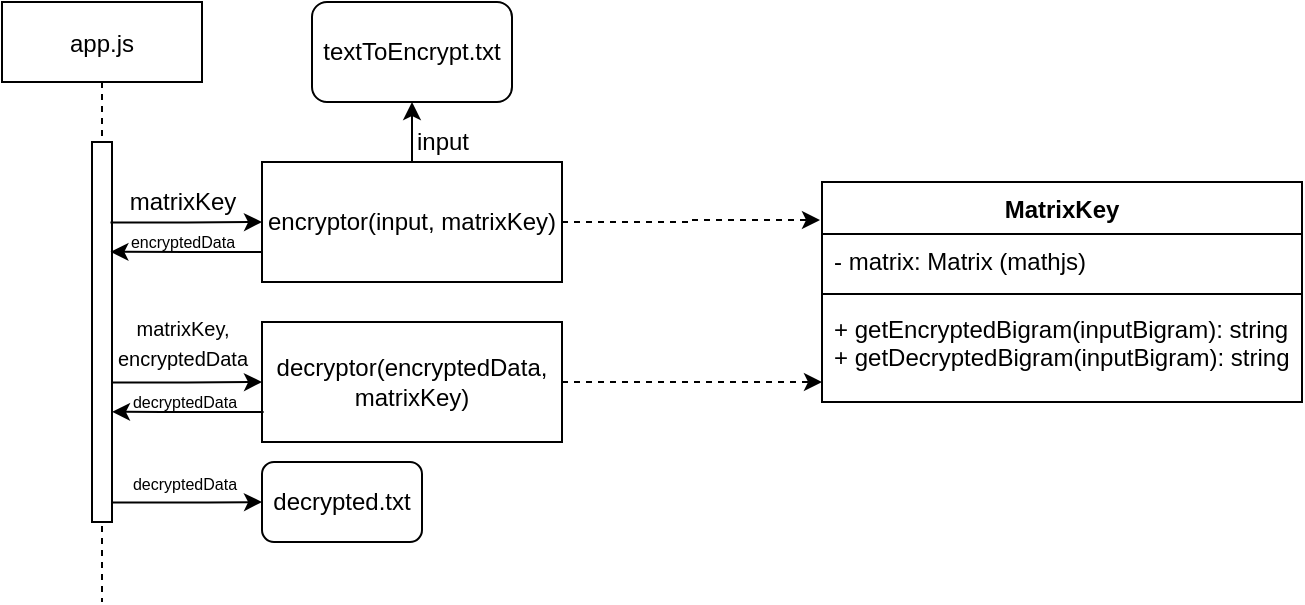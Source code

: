 <mxfile version="14.5.3" type="github">
  <diagram id="HDUh8KFkc2XfVKM-5Clk" name="Page-1">
    <mxGraphModel dx="981" dy="526" grid="1" gridSize="10" guides="1" tooltips="1" connect="1" arrows="1" fold="1" page="1" pageScale="1" pageWidth="850" pageHeight="1100" math="0" shadow="0">
      <root>
        <mxCell id="0" />
        <mxCell id="1" parent="0" />
        <mxCell id="aaAcOVI4jzEFAjLfSlic-1" value="app.js" style="shape=umlLifeline;perimeter=lifelinePerimeter;container=1;collapsible=0;recursiveResize=0;rounded=0;shadow=0;strokeWidth=1;" vertex="1" parent="1">
          <mxGeometry x="110" y="150" width="100" height="300" as="geometry" />
        </mxCell>
        <mxCell id="aaAcOVI4jzEFAjLfSlic-2" value="" style="points=[];perimeter=orthogonalPerimeter;rounded=0;shadow=0;strokeWidth=1;" vertex="1" parent="aaAcOVI4jzEFAjLfSlic-1">
          <mxGeometry x="45" y="70" width="10" height="190" as="geometry" />
        </mxCell>
        <mxCell id="aaAcOVI4jzEFAjLfSlic-3" style="edgeStyle=orthogonalEdgeStyle;rounded=0;orthogonalLoop=1;jettySize=auto;html=1;exitX=0.923;exitY=0.212;exitDx=0;exitDy=0;exitPerimeter=0;entryX=0;entryY=0.5;entryDx=0;entryDy=0;" edge="1" parent="1" source="aaAcOVI4jzEFAjLfSlic-2" target="aaAcOVI4jzEFAjLfSlic-7">
          <mxGeometry relative="1" as="geometry">
            <mxPoint x="240" y="260" as="targetPoint" />
            <mxPoint x="170" y="260" as="sourcePoint" />
          </mxGeometry>
        </mxCell>
        <mxCell id="aaAcOVI4jzEFAjLfSlic-4" style="edgeStyle=orthogonalEdgeStyle;rounded=0;orthogonalLoop=1;jettySize=auto;html=1;entryX=0.5;entryY=1;entryDx=0;entryDy=0;" edge="1" parent="1" source="aaAcOVI4jzEFAjLfSlic-7" target="aaAcOVI4jzEFAjLfSlic-8">
          <mxGeometry relative="1" as="geometry" />
        </mxCell>
        <mxCell id="aaAcOVI4jzEFAjLfSlic-5" style="edgeStyle=orthogonalEdgeStyle;rounded=0;orthogonalLoop=1;jettySize=auto;html=1;exitX=0;exitY=0.75;exitDx=0;exitDy=0;entryX=0.92;entryY=0.289;entryDx=0;entryDy=0;entryPerimeter=0;" edge="1" parent="1" source="aaAcOVI4jzEFAjLfSlic-7" target="aaAcOVI4jzEFAjLfSlic-2">
          <mxGeometry relative="1" as="geometry" />
        </mxCell>
        <mxCell id="aaAcOVI4jzEFAjLfSlic-6" style="edgeStyle=orthogonalEdgeStyle;rounded=0;orthogonalLoop=1;jettySize=auto;html=1;fontSize=6;dashed=1;" edge="1" parent="1" source="aaAcOVI4jzEFAjLfSlic-7">
          <mxGeometry relative="1" as="geometry">
            <mxPoint x="519" y="259" as="targetPoint" />
            <Array as="points">
              <mxPoint x="455" y="260" />
              <mxPoint x="455" y="259" />
            </Array>
          </mxGeometry>
        </mxCell>
        <mxCell id="aaAcOVI4jzEFAjLfSlic-7" value="encryptor(input, matrixKey)" style="rounded=0;whiteSpace=wrap;html=1;" vertex="1" parent="1">
          <mxGeometry x="240" y="230" width="150" height="60" as="geometry" />
        </mxCell>
        <mxCell id="aaAcOVI4jzEFAjLfSlic-8" value="textToEncrypt.txt" style="rounded=1;whiteSpace=wrap;html=1;" vertex="1" parent="1">
          <mxGeometry x="265" y="150" width="100" height="50" as="geometry" />
        </mxCell>
        <mxCell id="aaAcOVI4jzEFAjLfSlic-9" value="input" style="text;html=1;align=center;verticalAlign=middle;resizable=0;points=[];autosize=1;" vertex="1" parent="1">
          <mxGeometry x="310" y="210" width="40" height="20" as="geometry" />
        </mxCell>
        <mxCell id="aaAcOVI4jzEFAjLfSlic-11" value="encryptedData" style="text;html=1;align=center;verticalAlign=middle;resizable=0;points=[];autosize=1;fontSize=8;" vertex="1" parent="1">
          <mxGeometry x="165" y="260" width="70" height="20" as="geometry" />
        </mxCell>
        <mxCell id="aaAcOVI4jzEFAjLfSlic-12" style="edgeStyle=orthogonalEdgeStyle;rounded=0;orthogonalLoop=1;jettySize=auto;html=1;fontSize=6;dashed=1;" edge="1" parent="1" source="aaAcOVI4jzEFAjLfSlic-13">
          <mxGeometry relative="1" as="geometry">
            <mxPoint x="520" y="340" as="targetPoint" />
          </mxGeometry>
        </mxCell>
        <mxCell id="aaAcOVI4jzEFAjLfSlic-13" value="decryptor(encryptedData, matrixKey)" style="rounded=0;whiteSpace=wrap;html=1;" vertex="1" parent="1">
          <mxGeometry x="240" y="310" width="150" height="60" as="geometry" />
        </mxCell>
        <mxCell id="aaAcOVI4jzEFAjLfSlic-14" style="edgeStyle=orthogonalEdgeStyle;rounded=0;orthogonalLoop=1;jettySize=auto;html=1;entryX=0;entryY=0.5;entryDx=0;entryDy=0;fontSize=8;exitX=1.051;exitY=0.633;exitDx=0;exitDy=0;exitPerimeter=0;" edge="1" parent="1" source="aaAcOVI4jzEFAjLfSlic-2" target="aaAcOVI4jzEFAjLfSlic-13">
          <mxGeometry relative="1" as="geometry">
            <mxPoint x="168" y="340" as="sourcePoint" />
          </mxGeometry>
        </mxCell>
        <mxCell id="aaAcOVI4jzEFAjLfSlic-16" style="edgeStyle=orthogonalEdgeStyle;rounded=0;orthogonalLoop=1;jettySize=auto;html=1;exitX=0;exitY=0.75;exitDx=0;exitDy=0;entryX=0.92;entryY=0.289;entryDx=0;entryDy=0;entryPerimeter=0;" edge="1" parent="1">
          <mxGeometry relative="1" as="geometry">
            <mxPoint x="240.8" y="355" as="sourcePoint" />
            <mxPoint x="165" y="354.91" as="targetPoint" />
            <Array as="points">
              <mxPoint x="190" y="355" />
              <mxPoint x="190" y="355" />
            </Array>
          </mxGeometry>
        </mxCell>
        <mxCell id="aaAcOVI4jzEFAjLfSlic-17" value="decryptedData" style="text;html=1;align=center;verticalAlign=middle;resizable=0;points=[];autosize=1;fontSize=8;" vertex="1" parent="1">
          <mxGeometry x="165.8" y="340" width="70" height="20" as="geometry" />
        </mxCell>
        <mxCell id="aaAcOVI4jzEFAjLfSlic-18" style="edgeStyle=orthogonalEdgeStyle;rounded=0;orthogonalLoop=1;jettySize=auto;html=1;exitX=0.923;exitY=0.212;exitDx=0;exitDy=0;exitPerimeter=0;entryX=0;entryY=0.5;entryDx=0;entryDy=0;" edge="1" parent="1" target="aaAcOVI4jzEFAjLfSlic-20">
          <mxGeometry relative="1" as="geometry">
            <mxPoint x="240" y="400" as="targetPoint" />
            <mxPoint x="165" y="400.28" as="sourcePoint" />
            <Array as="points">
              <mxPoint x="213" y="400" />
            </Array>
          </mxGeometry>
        </mxCell>
        <mxCell id="aaAcOVI4jzEFAjLfSlic-19" value="&lt;span style=&quot;font-size: 8px&quot;&gt;decryptedData&lt;/span&gt;" style="text;html=1;align=center;verticalAlign=middle;resizable=0;points=[];autosize=1;" vertex="1" parent="1">
          <mxGeometry x="165.77" y="380" width="70" height="20" as="geometry" />
        </mxCell>
        <mxCell id="aaAcOVI4jzEFAjLfSlic-20" value="decrypted.txt" style="rounded=1;whiteSpace=wrap;html=1;" vertex="1" parent="1">
          <mxGeometry x="240" y="380" width="80" height="40" as="geometry" />
        </mxCell>
        <mxCell id="aaAcOVI4jzEFAjLfSlic-21" value="MatrixKey" style="swimlane;fontStyle=1;align=center;verticalAlign=top;childLayout=stackLayout;horizontal=1;startSize=26;horizontalStack=0;resizeParent=1;resizeParentMax=0;resizeLast=0;collapsible=1;marginBottom=0;fontSize=12;" vertex="1" parent="1">
          <mxGeometry x="520" y="240" width="240" height="110" as="geometry" />
        </mxCell>
        <mxCell id="aaAcOVI4jzEFAjLfSlic-22" value="- matrix: Matrix (mathjs)" style="text;strokeColor=none;fillColor=none;align=left;verticalAlign=top;spacingLeft=4;spacingRight=4;overflow=hidden;rotatable=0;points=[[0,0.5],[1,0.5]];portConstraint=eastwest;" vertex="1" parent="aaAcOVI4jzEFAjLfSlic-21">
          <mxGeometry y="26" width="240" height="26" as="geometry" />
        </mxCell>
        <mxCell id="aaAcOVI4jzEFAjLfSlic-23" value="" style="line;strokeWidth=1;fillColor=none;align=left;verticalAlign=middle;spacingTop=-1;spacingLeft=3;spacingRight=3;rotatable=0;labelPosition=right;points=[];portConstraint=eastwest;" vertex="1" parent="aaAcOVI4jzEFAjLfSlic-21">
          <mxGeometry y="52" width="240" height="8" as="geometry" />
        </mxCell>
        <mxCell id="aaAcOVI4jzEFAjLfSlic-24" value="+ getEncryptedBigram(inputBigram): string&#xa;+ getDecryptedBigram(inputBigram): string" style="text;strokeColor=none;fillColor=none;align=left;verticalAlign=top;spacingLeft=4;spacingRight=4;overflow=hidden;rotatable=0;points=[[0,0.5],[1,0.5]];portConstraint=eastwest;" vertex="1" parent="aaAcOVI4jzEFAjLfSlic-21">
          <mxGeometry y="60" width="240" height="50" as="geometry" />
        </mxCell>
        <mxCell id="aaAcOVI4jzEFAjLfSlic-25" value="&lt;span&gt;matrixKey&lt;/span&gt;" style="text;html=1;align=center;verticalAlign=middle;resizable=0;points=[];autosize=1;" vertex="1" parent="1">
          <mxGeometry x="165" y="240" width="70" height="20" as="geometry" />
        </mxCell>
        <mxCell id="aaAcOVI4jzEFAjLfSlic-26" value="&lt;font style=&quot;font-size: 10px&quot;&gt;&lt;span&gt;matrixKey,&lt;br&gt;&lt;/span&gt;&lt;span&gt;encryptedData&lt;/span&gt;&lt;/font&gt;&lt;span&gt;&lt;br&gt;&lt;/span&gt;" style="text;html=1;align=center;verticalAlign=middle;resizable=0;points=[];autosize=1;" vertex="1" parent="1">
          <mxGeometry x="160" y="300" width="80" height="40" as="geometry" />
        </mxCell>
      </root>
    </mxGraphModel>
  </diagram>
</mxfile>
